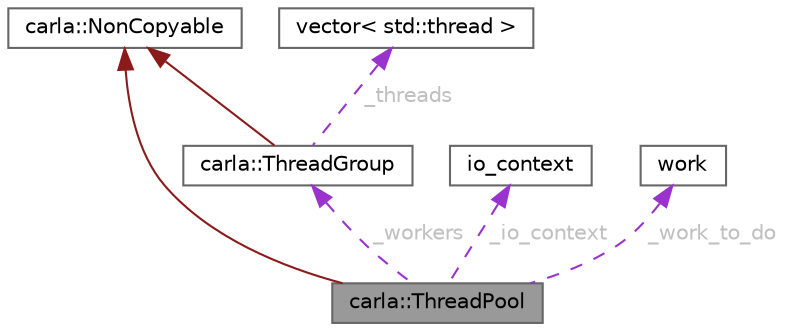 digraph "carla::ThreadPool"
{
 // INTERACTIVE_SVG=YES
 // LATEX_PDF_SIZE
  bgcolor="transparent";
  edge [fontname=Helvetica,fontsize=10,labelfontname=Helvetica,labelfontsize=10];
  node [fontname=Helvetica,fontsize=10,shape=box,height=0.2,width=0.4];
  Node1 [id="Node000001",label="carla::ThreadPool",height=0.2,width=0.4,color="gray40", fillcolor="grey60", style="filled", fontcolor="black",tooltip="A thread pool based on Boost.Asio's io context."];
  Node2 -> Node1 [id="edge1_Node000001_Node000002",dir="back",color="firebrick4",style="solid",tooltip=" "];
  Node2 [id="Node000002",label="carla::NonCopyable",height=0.2,width=0.4,color="gray40", fillcolor="white", style="filled",URL="$d4/d8b/classcarla_1_1NonCopyable.html",tooltip="Inherit (privately) to suppress copy/move construction and assignment."];
  Node3 -> Node1 [id="edge2_Node000001_Node000003",dir="back",color="darkorchid3",style="dashed",tooltip=" ",label=" _io_context",fontcolor="grey" ];
  Node3 [id="Node000003",label="io_context",height=0.2,width=0.4,color="gray40", fillcolor="white", style="filled",tooltip=" "];
  Node4 -> Node1 [id="edge3_Node000001_Node000004",dir="back",color="darkorchid3",style="dashed",tooltip=" ",label=" _work_to_do",fontcolor="grey" ];
  Node4 [id="Node000004",label="work",height=0.2,width=0.4,color="gray40", fillcolor="white", style="filled",tooltip=" "];
  Node5 -> Node1 [id="edge4_Node000001_Node000005",dir="back",color="darkorchid3",style="dashed",tooltip=" ",label=" _workers",fontcolor="grey" ];
  Node5 [id="Node000005",label="carla::ThreadGroup",height=0.2,width=0.4,color="gray40", fillcolor="white", style="filled",URL="$db/d71/classcarla_1_1ThreadGroup.html",tooltip=" "];
  Node2 -> Node5 [id="edge5_Node000005_Node000002",dir="back",color="firebrick4",style="solid",tooltip=" "];
  Node6 -> Node5 [id="edge6_Node000005_Node000006",dir="back",color="darkorchid3",style="dashed",tooltip=" ",label=" _threads",fontcolor="grey" ];
  Node6 [id="Node000006",label="vector\< std::thread \>",height=0.2,width=0.4,color="gray40", fillcolor="white", style="filled",tooltip=" "];
}
